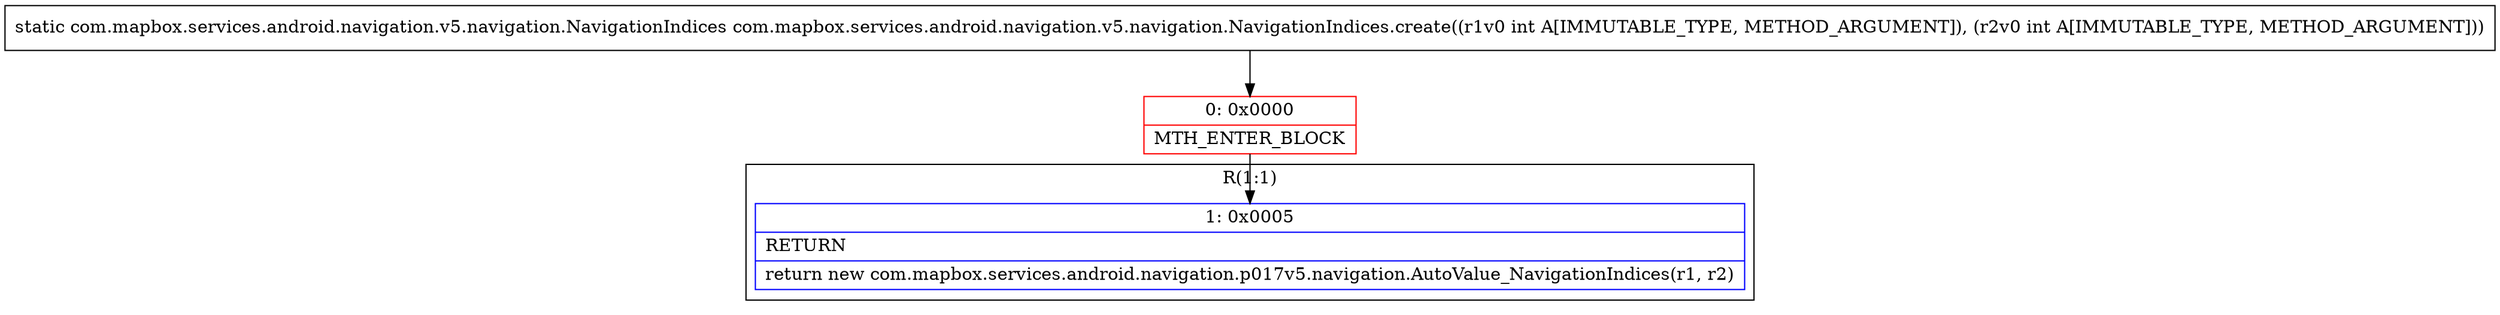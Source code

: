 digraph "CFG forcom.mapbox.services.android.navigation.v5.navigation.NavigationIndices.create(II)Lcom\/mapbox\/services\/android\/navigation\/v5\/navigation\/NavigationIndices;" {
subgraph cluster_Region_1119387858 {
label = "R(1:1)";
node [shape=record,color=blue];
Node_1 [shape=record,label="{1\:\ 0x0005|RETURN\l|return new com.mapbox.services.android.navigation.p017v5.navigation.AutoValue_NavigationIndices(r1, r2)\l}"];
}
Node_0 [shape=record,color=red,label="{0\:\ 0x0000|MTH_ENTER_BLOCK\l}"];
MethodNode[shape=record,label="{static com.mapbox.services.android.navigation.v5.navigation.NavigationIndices com.mapbox.services.android.navigation.v5.navigation.NavigationIndices.create((r1v0 int A[IMMUTABLE_TYPE, METHOD_ARGUMENT]), (r2v0 int A[IMMUTABLE_TYPE, METHOD_ARGUMENT])) }"];
MethodNode -> Node_0;
Node_0 -> Node_1;
}

